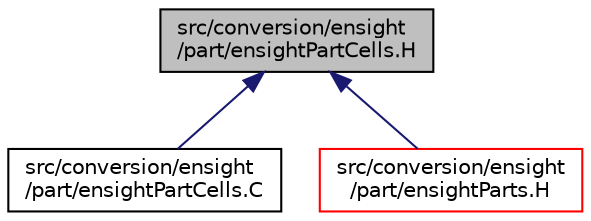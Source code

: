 digraph "src/conversion/ensight/part/ensightPartCells.H"
{
  bgcolor="transparent";
  edge [fontname="Helvetica",fontsize="10",labelfontname="Helvetica",labelfontsize="10"];
  node [fontname="Helvetica",fontsize="10",shape=record];
  Node1 [label="src/conversion/ensight\l/part/ensightPartCells.H",height=0.2,width=0.4,color="black", fillcolor="grey75", style="filled", fontcolor="black"];
  Node1 -> Node2 [dir="back",color="midnightblue",fontsize="10",style="solid",fontname="Helvetica"];
  Node2 [label="src/conversion/ensight\l/part/ensightPartCells.C",height=0.2,width=0.4,color="black",URL="$a04802.html"];
  Node1 -> Node3 [dir="back",color="midnightblue",fontsize="10",style="solid",fontname="Helvetica"];
  Node3 [label="src/conversion/ensight\l/part/ensightParts.H",height=0.2,width=0.4,color="red",URL="$a04808.html"];
}
